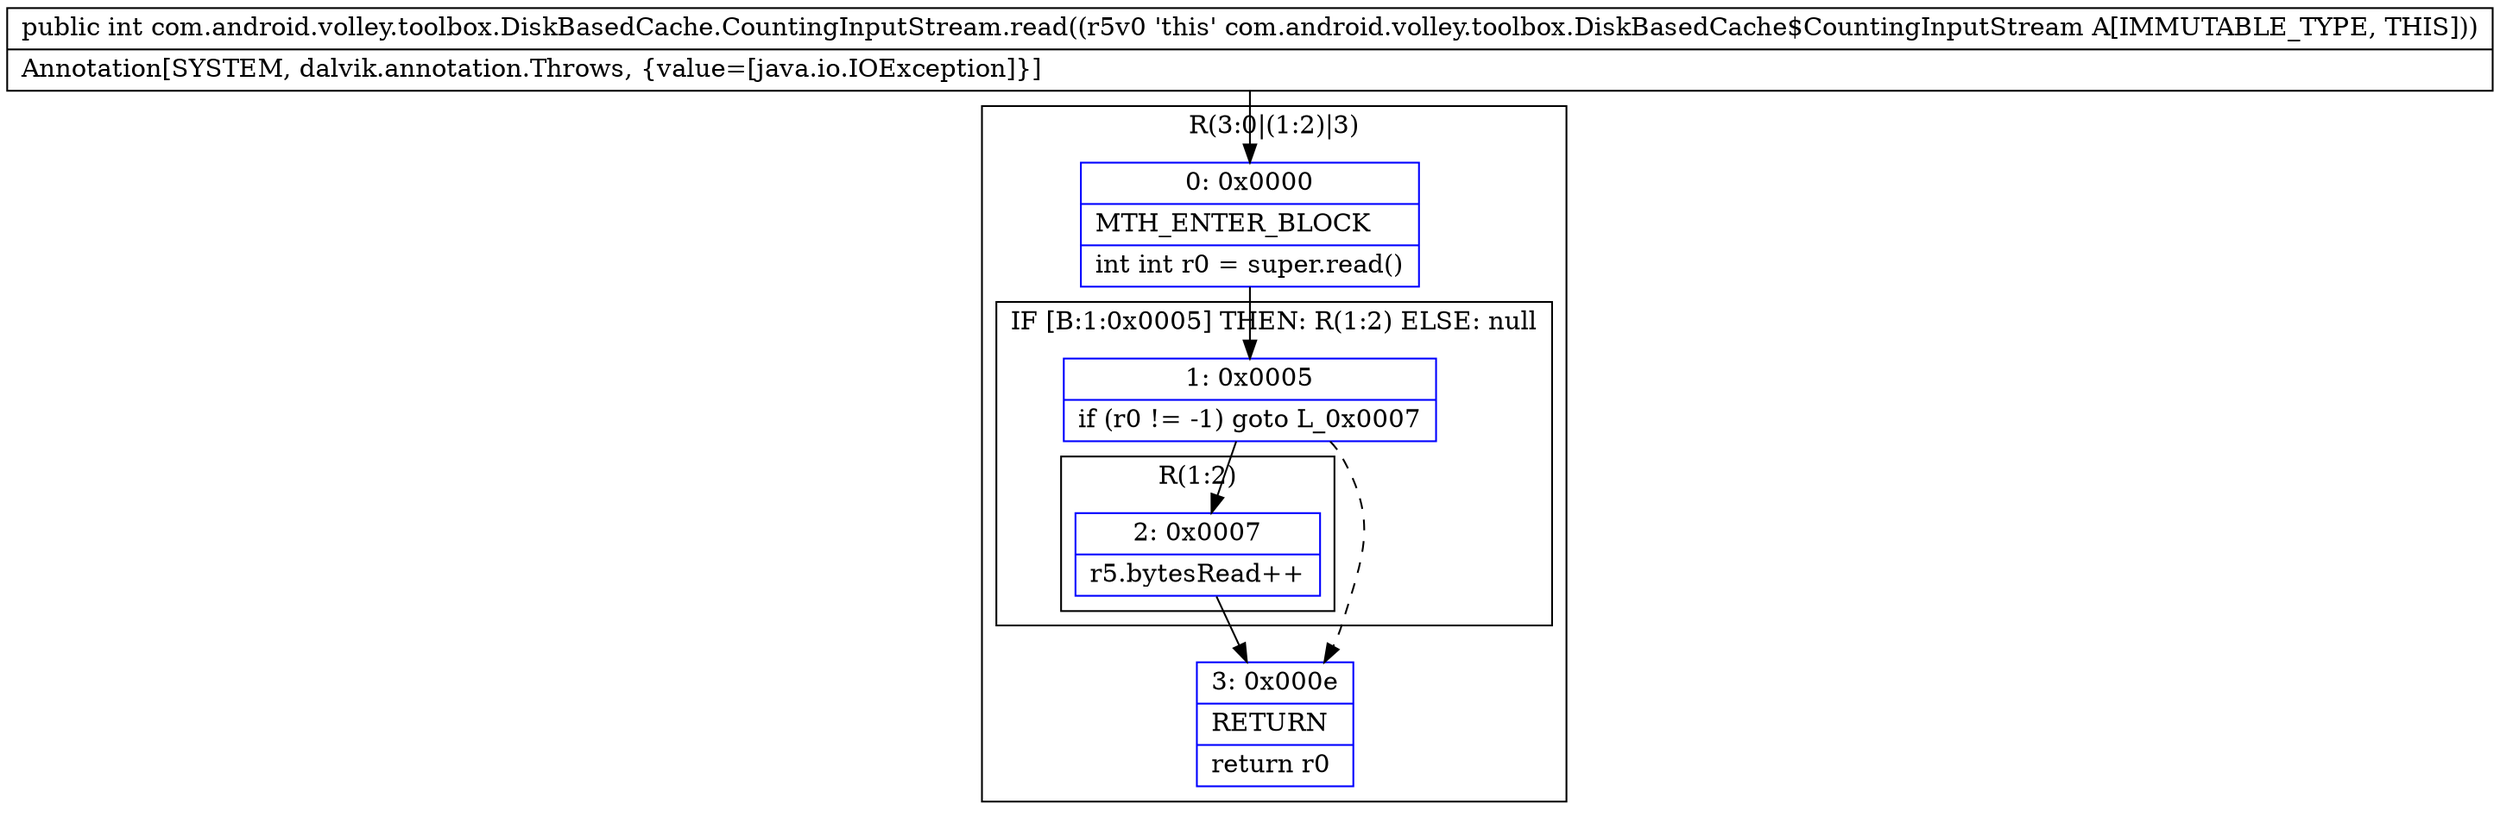 digraph "CFG forcom.android.volley.toolbox.DiskBasedCache.CountingInputStream.read()I" {
subgraph cluster_Region_934788256 {
label = "R(3:0|(1:2)|3)";
node [shape=record,color=blue];
Node_0 [shape=record,label="{0\:\ 0x0000|MTH_ENTER_BLOCK\l|int int r0 = super.read()\l}"];
subgraph cluster_IfRegion_1645270018 {
label = "IF [B:1:0x0005] THEN: R(1:2) ELSE: null";
node [shape=record,color=blue];
Node_1 [shape=record,label="{1\:\ 0x0005|if (r0 != \-1) goto L_0x0007\l}"];
subgraph cluster_Region_740503869 {
label = "R(1:2)";
node [shape=record,color=blue];
Node_2 [shape=record,label="{2\:\ 0x0007|r5.bytesRead++\l}"];
}
}
Node_3 [shape=record,label="{3\:\ 0x000e|RETURN\l|return r0\l}"];
}
MethodNode[shape=record,label="{public int com.android.volley.toolbox.DiskBasedCache.CountingInputStream.read((r5v0 'this' com.android.volley.toolbox.DiskBasedCache$CountingInputStream A[IMMUTABLE_TYPE, THIS]))  | Annotation[SYSTEM, dalvik.annotation.Throws, \{value=[java.io.IOException]\}]\l}"];
MethodNode -> Node_0;
Node_0 -> Node_1;
Node_1 -> Node_2;
Node_1 -> Node_3[style=dashed];
Node_2 -> Node_3;
}

